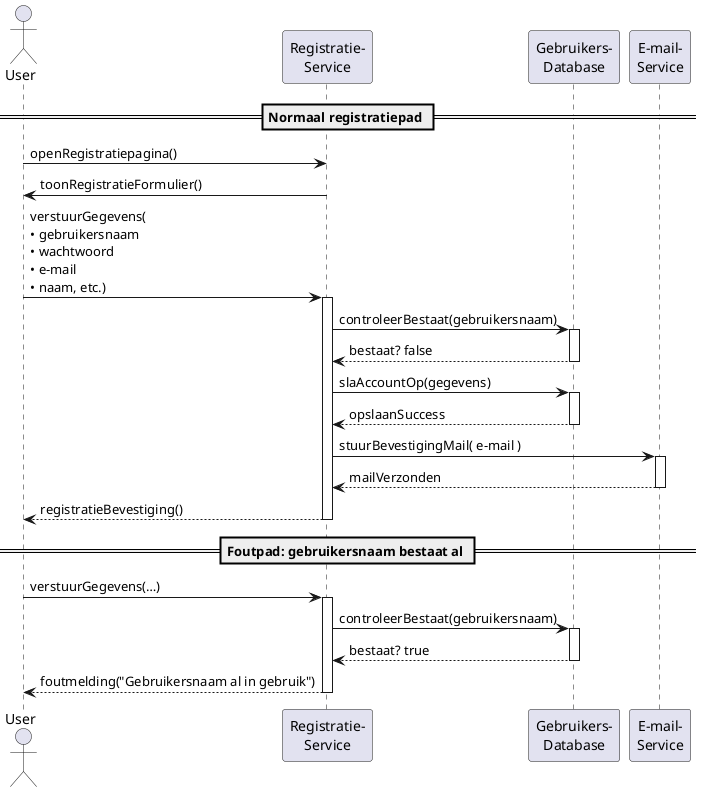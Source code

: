 @startuml
actor User
participant "Registratie-\nService" as RegService
participant "Gebruikers-\nDatabase" as DB
participant "E-mail-\nService" as Mail

== Normaal registratiepad ==
User -> RegService : openRegistratiepagina()
RegService -> User : toonRegistratieFormulier()

User -> RegService : verstuurGegevens(\n• gebruikersnaam\n• wachtwoord\n• e-mail\n• naam, etc.)
activate RegService

RegService -> DB : controleerBestaat(gebruikersnaam)
activate DB
DB --> RegService : bestaat? false
deactivate DB

RegService -> DB : slaAccountOp(gegevens)
activate DB
DB --> RegService : opslaanSuccess
deactivate DB

RegService -> Mail : stuurBevestigingMail( e-mail )
activate Mail
Mail --> RegService : mailVerzonden
deactivate Mail

RegService --> User : registratieBevestiging()

deactivate RegService

== Foutpad: gebruikersnaam bestaat al ==
User -> RegService : verstuurGegevens(…)
activate RegService

RegService -> DB : controleerBestaat(gebruikersnaam)
activate DB
DB --> RegService : bestaat? true
deactivate DB

RegService --> User : foutmelding("Gebruikersnaam al in gebruik")
deactivate RegService
@enduml
